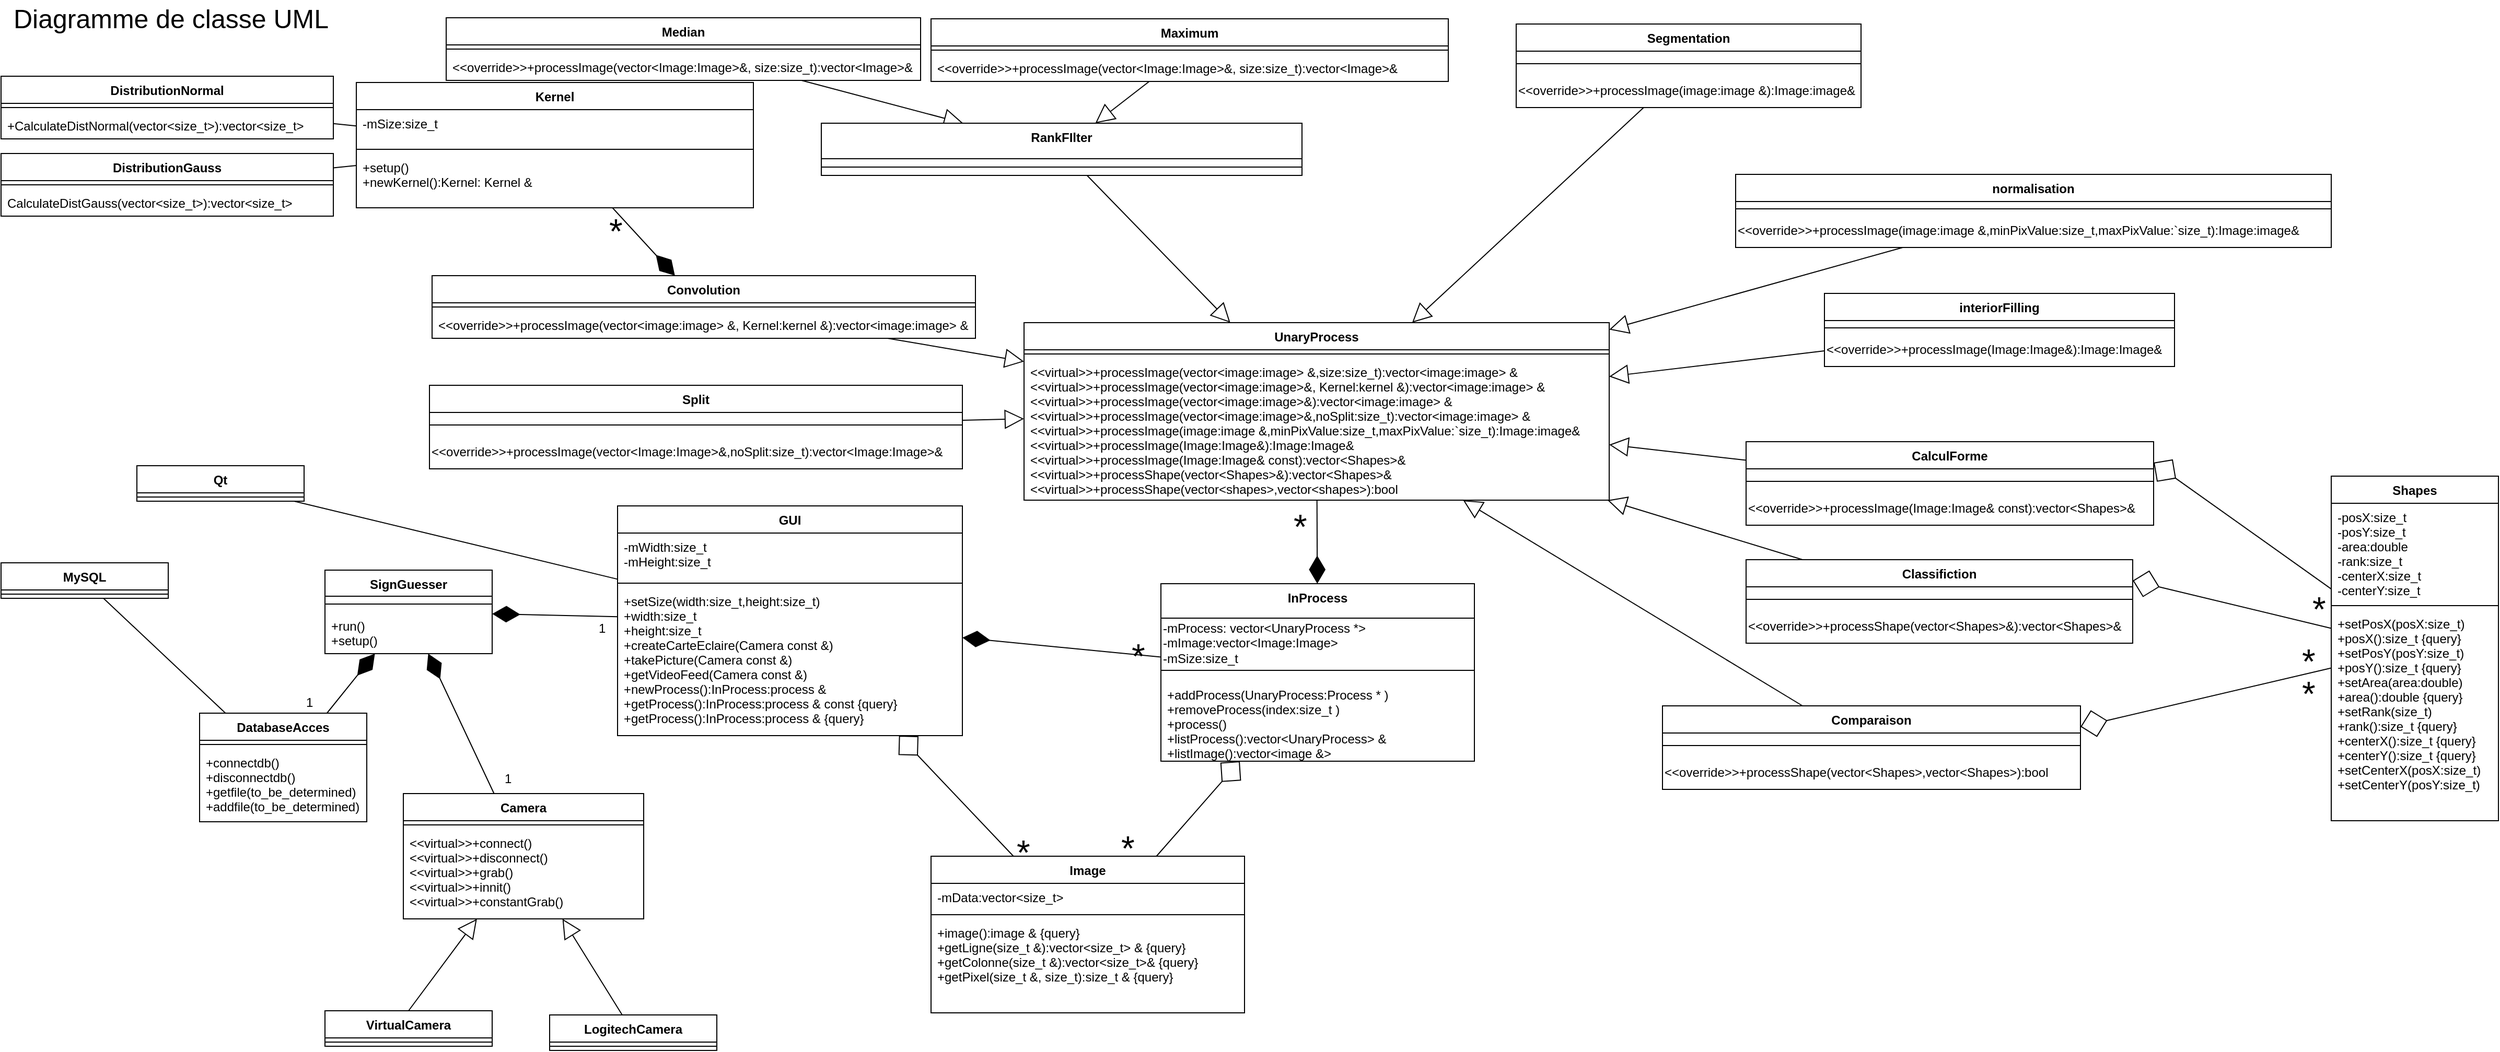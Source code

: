 <mxfile version="11.3.0" type="device" pages="1"><diagram id="PDiZhnMwtKH1z3-ArNgQ" name="Page-1"><mxGraphModel dx="1936" dy="1281" grid="1" gridSize="10" guides="1" tooltips="1" connect="1" arrows="1" fold="1" page="0" pageScale="1" pageWidth="850" pageHeight="1100" math="0" shadow="0"><root><mxCell id="0"/><mxCell id="1" parent="0"/><mxCell id="jT6UK49fK-MPnu4gzo5e-1" value="Camera" style="swimlane;fontStyle=1;align=center;verticalAlign=top;childLayout=stackLayout;horizontal=1;startSize=26;horizontalStack=0;resizeParent=1;resizeParentMax=0;resizeLast=0;collapsible=1;marginBottom=0;" parent="1" vertex="1"><mxGeometry x="285" y="493" width="230" height="120" as="geometry"/></mxCell><mxCell id="jT6UK49fK-MPnu4gzo5e-3" value="" style="line;strokeWidth=1;fillColor=none;align=left;verticalAlign=middle;spacingTop=-1;spacingLeft=3;spacingRight=3;rotatable=0;labelPosition=right;points=[];portConstraint=eastwest;" parent="jT6UK49fK-MPnu4gzo5e-1" vertex="1"><mxGeometry y="26" width="230" height="8" as="geometry"/></mxCell><mxCell id="jT6UK49fK-MPnu4gzo5e-4" value="&lt;&lt;virtual&gt;&gt;+connect()&#10;&lt;&lt;virtual&gt;&gt;+disconnect()&#10;&lt;&lt;virtual&gt;&gt;+grab()&#10;&lt;&lt;virtual&gt;&gt;+innit()&#10;&lt;&lt;virtual&gt;&gt;+constantGrab()" style="text;strokeColor=none;fillColor=none;align=left;verticalAlign=top;spacingLeft=4;spacingRight=4;overflow=hidden;rotatable=0;points=[[0,0.5],[1,0.5]];portConstraint=eastwest;" parent="jT6UK49fK-MPnu4gzo5e-1" vertex="1"><mxGeometry y="34" width="230" height="86" as="geometry"/></mxCell><mxCell id="jT6UK49fK-MPnu4gzo5e-17" value="LogitechCamera" style="swimlane;fontStyle=1;align=center;verticalAlign=top;childLayout=stackLayout;horizontal=1;startSize=26;horizontalStack=0;resizeParent=1;resizeParentMax=0;resizeLast=0;collapsible=1;marginBottom=0;" parent="1" vertex="1"><mxGeometry x="425" y="705" width="160" height="34" as="geometry"/></mxCell><mxCell id="jT6UK49fK-MPnu4gzo5e-19" value="" style="line;strokeWidth=1;fillColor=none;align=left;verticalAlign=middle;spacingTop=-1;spacingLeft=3;spacingRight=3;rotatable=0;labelPosition=right;points=[];portConstraint=eastwest;" parent="jT6UK49fK-MPnu4gzo5e-17" vertex="1"><mxGeometry y="26" width="160" height="8" as="geometry"/></mxCell><mxCell id="jT6UK49fK-MPnu4gzo5e-21" value="VirtualCamera" style="swimlane;fontStyle=1;align=center;verticalAlign=top;childLayout=stackLayout;horizontal=1;startSize=26;horizontalStack=0;resizeParent=1;resizeParentMax=0;resizeLast=0;collapsible=1;marginBottom=0;" parent="1" vertex="1"><mxGeometry x="210" y="701" width="160" height="34" as="geometry"/></mxCell><mxCell id="jT6UK49fK-MPnu4gzo5e-23" value="" style="line;strokeWidth=1;fillColor=none;align=left;verticalAlign=middle;spacingTop=-1;spacingLeft=3;spacingRight=3;rotatable=0;labelPosition=right;points=[];portConstraint=eastwest;" parent="jT6UK49fK-MPnu4gzo5e-21" vertex="1"><mxGeometry y="26" width="160" height="8" as="geometry"/></mxCell><mxCell id="jT6UK49fK-MPnu4gzo5e-25" value="" style="endArrow=block;endSize=16;endFill=0;html=1;exitX=0.5;exitY=0;exitDx=0;exitDy=0;" parent="1" source="jT6UK49fK-MPnu4gzo5e-21" target="jT6UK49fK-MPnu4gzo5e-1" edge="1"><mxGeometry x="-0.48" y="35" width="160" relative="1" as="geometry"><mxPoint x="430" y="836" as="sourcePoint"/><mxPoint x="590" y="836" as="targetPoint"/><mxPoint as="offset"/></mxGeometry></mxCell><mxCell id="jT6UK49fK-MPnu4gzo5e-26" value="" style="endArrow=block;endSize=16;endFill=0;html=1;" parent="1" source="jT6UK49fK-MPnu4gzo5e-17" target="jT6UK49fK-MPnu4gzo5e-1" edge="1"><mxGeometry x="-0.48" y="35" width="160" relative="1" as="geometry"><mxPoint x="730" y="700" as="sourcePoint"/><mxPoint x="788" y="636" as="targetPoint"/><mxPoint as="offset"/></mxGeometry></mxCell><mxCell id="jT6UK49fK-MPnu4gzo5e-27" value="UnaryProcess" style="swimlane;fontStyle=1;align=center;verticalAlign=top;childLayout=stackLayout;horizontal=1;startSize=26;horizontalStack=0;resizeParent=1;resizeParentMax=0;resizeLast=0;collapsible=1;marginBottom=0;" parent="1" vertex="1"><mxGeometry x="879" y="42" width="560" height="170" as="geometry"/></mxCell><mxCell id="jT6UK49fK-MPnu4gzo5e-29" value="" style="line;strokeWidth=1;fillColor=none;align=left;verticalAlign=middle;spacingTop=-1;spacingLeft=3;spacingRight=3;rotatable=0;labelPosition=right;points=[];portConstraint=eastwest;" parent="jT6UK49fK-MPnu4gzo5e-27" vertex="1"><mxGeometry y="26" width="560" height="8" as="geometry"/></mxCell><mxCell id="jT6UK49fK-MPnu4gzo5e-30" value="&lt;&lt;virtual&gt;&gt;+processImage(vector&lt;image:image&gt; &amp;,size:size_t):vector&lt;image:image&gt; &amp;&#10;&lt;&lt;virtual&gt;&gt;+processImage(vector&lt;image:image&gt;&amp;, Kernel:kernel &amp;):vector&lt;image:image&gt; &amp;&#10;&lt;&lt;virtual&gt;&gt;+processImage(vector&lt;image:image&gt;&amp;):vector&lt;image:image&gt; &amp;&#10;&lt;&lt;virtual&gt;&gt;+processImage(vector&lt;image:image&gt;&amp;,noSplit:size_t):vector&lt;image:image&gt; &amp;&#10;&lt;&lt;virtual&gt;&gt;+processImage(image:image &amp;,minPixValue:size_t,maxPixValue:`size_t):Image:image&amp;&#10;&lt;&lt;virtual&gt;&gt;+processImage(Image:Image&amp;):Image:Image&amp;&#10;&lt;&lt;virtual&gt;&gt;+processImage(Image:Image&amp; const):vector&lt;Shapes&gt;&amp;&#10;&lt;&lt;virtual&gt;&gt;+processShape(vector&lt;Shapes&gt;&amp;):vector&lt;Shapes&gt;&amp;&#10;&lt;&lt;virtual&gt;&gt;+processShape(vector&lt;shapes&gt;,vector&lt;shapes&gt;):bool" style="text;strokeColor=none;fillColor=none;align=left;verticalAlign=top;spacingLeft=4;spacingRight=4;overflow=hidden;rotatable=0;points=[[0,0.5],[1,0.5]];portConstraint=eastwest;" parent="jT6UK49fK-MPnu4gzo5e-27" vertex="1"><mxGeometry y="34" width="560" height="136" as="geometry"/></mxCell><mxCell id="jT6UK49fK-MPnu4gzo5e-39" value="Segmentation" style="swimlane;fontStyle=1;align=center;verticalAlign=top;childLayout=stackLayout;horizontal=1;startSize=26;horizontalStack=0;resizeParent=1;resizeParentMax=0;resizeLast=0;collapsible=1;marginBottom=0;" parent="1" vertex="1"><mxGeometry x="1350" y="-244" width="330" height="80" as="geometry"/></mxCell><mxCell id="jT6UK49fK-MPnu4gzo5e-41" value="" style="line;strokeWidth=1;fillColor=none;align=left;verticalAlign=middle;spacingTop=-1;spacingLeft=3;spacingRight=3;rotatable=0;labelPosition=right;points=[];portConstraint=eastwest;" parent="jT6UK49fK-MPnu4gzo5e-39" vertex="1"><mxGeometry y="26" width="330" height="24" as="geometry"/></mxCell><UserObject label="&amp;lt;&amp;lt;override&amp;gt;&amp;gt;+processImage(image:image &amp;amp;):Image:image&amp;amp;" link="&lt;&lt;virtual&gt;&gt;+processImage(image:image &amp;,minPixValue:size_t,maxPixValue:`size_t):Image:image" id="qao1wgiL-dKpj269tD8p-10"><mxCell style="text;html=1;" parent="jT6UK49fK-MPnu4gzo5e-39" vertex="1"><mxGeometry y="50" width="330" height="30" as="geometry"/></mxCell></UserObject><mxCell id="jT6UK49fK-MPnu4gzo5e-43" value="" style="endArrow=block;endSize=16;endFill=0;html=1;" parent="1" source="ra9tft4t25NeVBmugple-39" target="jT6UK49fK-MPnu4gzo5e-27" edge="1"><mxGeometry x="-0.48" y="35" width="160" relative="1" as="geometry"><mxPoint x="688.667" y="30.5" as="sourcePoint"/><mxPoint x="769.752" y="90" as="targetPoint"/><mxPoint as="offset"/></mxGeometry></mxCell><mxCell id="jT6UK49fK-MPnu4gzo5e-45" value="" style="endArrow=block;endSize=16;endFill=0;html=1;" parent="1" source="jT6UK49fK-MPnu4gzo5e-39" target="jT6UK49fK-MPnu4gzo5e-27" edge="1"><mxGeometry x="-0.48" y="35" width="160" relative="1" as="geometry"><mxPoint x="1031" y="140" as="sourcePoint"/><mxPoint x="1089.252" y="80" as="targetPoint"/><mxPoint as="offset"/></mxGeometry></mxCell><mxCell id="jT6UK49fK-MPnu4gzo5e-46" value="InProcess" style="swimlane;fontStyle=1;align=center;verticalAlign=top;childLayout=stackLayout;horizontal=1;startSize=33;horizontalStack=0;resizeParent=1;resizeParentMax=0;resizeLast=0;collapsible=1;marginBottom=0;" parent="1" vertex="1"><mxGeometry x="1010" y="292" width="300" height="170" as="geometry"/></mxCell><mxCell id="jT6UK49fK-MPnu4gzo5e-72" value="-mProcess: vector&amp;lt;UnaryProcess *&amp;gt;&lt;br&gt;-mImage:vector&amp;lt;Image:Image&amp;gt;&lt;br&gt;-mSize:size_t" style="text;html=1;resizable=0;points=[];autosize=1;align=left;verticalAlign=top;spacingTop=-4;fontSize=12;" parent="jT6UK49fK-MPnu4gzo5e-46" vertex="1"><mxGeometry y="33" width="300" height="40" as="geometry"/></mxCell><mxCell id="jT6UK49fK-MPnu4gzo5e-48" value="" style="line;strokeWidth=1;fillColor=none;align=left;verticalAlign=middle;spacingTop=-1;spacingLeft=3;spacingRight=3;rotatable=0;labelPosition=right;points=[];portConstraint=eastwest;" parent="jT6UK49fK-MPnu4gzo5e-46" vertex="1"><mxGeometry y="73" width="300" height="20" as="geometry"/></mxCell><mxCell id="jT6UK49fK-MPnu4gzo5e-49" value="+addProcess(UnaryProcess:Process * )&#10;+removeProcess(index:size_t )&#10;+process()&#10;+listProcess():vector&lt;UnaryProcess&gt; &amp;&#10;+listImage():vector&lt;image &amp;&gt;" style="text;strokeColor=none;fillColor=none;align=left;verticalAlign=top;spacingLeft=4;spacingRight=4;overflow=hidden;rotatable=0;points=[[0,0.5],[1,0.5]];portConstraint=eastwest;" parent="jT6UK49fK-MPnu4gzo5e-46" vertex="1"><mxGeometry y="93" width="300" height="77" as="geometry"/></mxCell><mxCell id="jT6UK49fK-MPnu4gzo5e-52" value="GUI" style="swimlane;fontStyle=1;align=center;verticalAlign=top;childLayout=stackLayout;horizontal=1;startSize=26;horizontalStack=0;resizeParent=1;resizeParentMax=0;resizeLast=0;collapsible=1;marginBottom=0;fontSize=12;" parent="1" vertex="1"><mxGeometry x="490" y="217.5" width="330" height="220" as="geometry"/></mxCell><mxCell id="jT6UK49fK-MPnu4gzo5e-53" value="-mWidth:size_t&#10;-mHeight:size_t&#10;" style="text;strokeColor=none;fillColor=none;align=left;verticalAlign=top;spacingLeft=4;spacingRight=4;overflow=hidden;rotatable=0;points=[[0,0.5],[1,0.5]];portConstraint=eastwest;" parent="jT6UK49fK-MPnu4gzo5e-52" vertex="1"><mxGeometry y="26" width="330" height="44" as="geometry"/></mxCell><mxCell id="jT6UK49fK-MPnu4gzo5e-54" value="" style="line;strokeWidth=1;fillColor=none;align=left;verticalAlign=middle;spacingTop=-1;spacingLeft=3;spacingRight=3;rotatable=0;labelPosition=right;points=[];portConstraint=eastwest;" parent="jT6UK49fK-MPnu4gzo5e-52" vertex="1"><mxGeometry y="70" width="330" height="8" as="geometry"/></mxCell><mxCell id="jT6UK49fK-MPnu4gzo5e-55" value="+setSize(width:size_t,height:size_t)&#10;+width:size_t&#10;+height:size_t&#10;+createCarteEclaire(Camera const &amp;)&#10;+takePicture(Camera const &amp;)&#10;+getVideoFeed(Camera const &amp;)&#10;+newProcess():InProcess:process &amp; &#10;+getProcess():InProcess:process &amp; const {query}&#10;+getProcess():InProcess:process &amp; {query}" style="text;strokeColor=none;fillColor=none;align=left;verticalAlign=top;spacingLeft=4;spacingRight=4;overflow=hidden;rotatable=0;points=[[0,0.5],[1,0.5]];portConstraint=eastwest;" parent="jT6UK49fK-MPnu4gzo5e-52" vertex="1"><mxGeometry y="78" width="330" height="142" as="geometry"/></mxCell><mxCell id="jT6UK49fK-MPnu4gzo5e-56" value="DatabaseAcces" style="swimlane;fontStyle=1;align=center;verticalAlign=top;childLayout=stackLayout;horizontal=1;startSize=26;horizontalStack=0;resizeParent=1;resizeParentMax=0;resizeLast=0;collapsible=1;marginBottom=0;fontSize=12;" parent="1" vertex="1"><mxGeometry x="90" y="416" width="160" height="104" as="geometry"/></mxCell><mxCell id="jT6UK49fK-MPnu4gzo5e-58" value="" style="line;strokeWidth=1;fillColor=none;align=left;verticalAlign=middle;spacingTop=-1;spacingLeft=3;spacingRight=3;rotatable=0;labelPosition=right;points=[];portConstraint=eastwest;" parent="jT6UK49fK-MPnu4gzo5e-56" vertex="1"><mxGeometry y="26" width="160" height="8" as="geometry"/></mxCell><mxCell id="jT6UK49fK-MPnu4gzo5e-59" value="+connectdb()&#10;+disconnectdb()&#10;+getfile(to_be_determined)&#10;+addfile(to_be_determined)" style="text;strokeColor=none;fillColor=none;align=left;verticalAlign=top;spacingLeft=4;spacingRight=4;overflow=hidden;rotatable=0;points=[[0,0.5],[1,0.5]];portConstraint=eastwest;" parent="jT6UK49fK-MPnu4gzo5e-56" vertex="1"><mxGeometry y="34" width="160" height="70" as="geometry"/></mxCell><mxCell id="jT6UK49fK-MPnu4gzo5e-60" value="SignGuesser" style="swimlane;fontStyle=1;align=center;verticalAlign=top;childLayout=stackLayout;horizontal=1;startSize=25;horizontalStack=0;resizeParent=1;resizeParentMax=0;resizeLast=0;collapsible=1;marginBottom=0;fontSize=12;" parent="1" vertex="1"><mxGeometry x="210" y="279" width="160" height="80" as="geometry"/></mxCell><mxCell id="jT6UK49fK-MPnu4gzo5e-62" value="" style="line;strokeWidth=1;fillColor=none;align=left;verticalAlign=middle;spacingTop=-1;spacingLeft=3;spacingRight=3;rotatable=0;labelPosition=right;points=[];portConstraint=eastwest;" parent="jT6UK49fK-MPnu4gzo5e-60" vertex="1"><mxGeometry y="25" width="160" height="15" as="geometry"/></mxCell><mxCell id="jT6UK49fK-MPnu4gzo5e-63" value="+run()&#10;+setup()" style="text;strokeColor=none;fillColor=none;align=left;verticalAlign=top;spacingLeft=4;spacingRight=4;overflow=hidden;rotatable=0;points=[[0,0.5],[1,0.5]];portConstraint=eastwest;" parent="jT6UK49fK-MPnu4gzo5e-60" vertex="1"><mxGeometry y="40" width="160" height="40" as="geometry"/></mxCell><mxCell id="jT6UK49fK-MPnu4gzo5e-89" value="1" style="text;html=1;resizable=0;points=[];autosize=1;align=left;verticalAlign=top;spacingTop=-4;fontSize=12;" parent="1" vertex="1"><mxGeometry x="470" y="325" width="20" height="20" as="geometry"/></mxCell><mxCell id="jT6UK49fK-MPnu4gzo5e-90" value="1" style="text;html=1;resizable=0;points=[];autosize=1;align=left;verticalAlign=top;spacingTop=-4;fontSize=12;" parent="1" vertex="1"><mxGeometry x="380" y="469" width="20" height="20" as="geometry"/></mxCell><mxCell id="dZitcG1kbYvTenkWODb6-11" value="*&lt;br style=&quot;font-size: 33px;&quot;&gt;" style="text;html=1;resizable=0;points=[];autosize=1;align=left;verticalAlign=top;spacingTop=-4;fontSize=33;" parent="1" vertex="1"><mxGeometry x="1135" y="215" width="20" height="20" as="geometry"/></mxCell><mxCell id="dZitcG1kbYvTenkWODb6-17" value="1" style="text;html=1;resizable=0;points=[];autosize=1;align=left;verticalAlign=top;spacingTop=-4;fontSize=12;" parent="1" vertex="1"><mxGeometry x="190" y="396" width="20" height="20" as="geometry"/></mxCell><mxCell id="dZitcG1kbYvTenkWODb6-31" value="*&lt;br style=&quot;font-size: 33px;&quot;&gt;" style="text;html=1;resizable=0;points=[];autosize=1;align=left;verticalAlign=top;spacingTop=-4;fontSize=33;" parent="1" vertex="1"><mxGeometry x="970" y="523" width="20" height="20" as="geometry"/></mxCell><mxCell id="dZitcG1kbYvTenkWODb6-36" value="Image" style="swimlane;fontStyle=1;align=center;verticalAlign=top;childLayout=stackLayout;horizontal=1;startSize=26;horizontalStack=0;resizeParent=1;resizeParentMax=0;resizeLast=0;collapsible=1;marginBottom=0;" parent="1" vertex="1"><mxGeometry x="790" y="553" width="300" height="150" as="geometry"/></mxCell><mxCell id="dZitcG1kbYvTenkWODb6-37" value="-mData:vector&lt;size_t&gt;" style="text;strokeColor=none;fillColor=none;align=left;verticalAlign=top;spacingLeft=4;spacingRight=4;overflow=hidden;rotatable=0;points=[[0,0.5],[1,0.5]];portConstraint=eastwest;" parent="dZitcG1kbYvTenkWODb6-36" vertex="1"><mxGeometry y="26" width="300" height="26" as="geometry"/></mxCell><mxCell id="dZitcG1kbYvTenkWODb6-38" value="" style="line;strokeWidth=1;fillColor=none;align=left;verticalAlign=middle;spacingTop=-1;spacingLeft=3;spacingRight=3;rotatable=0;labelPosition=right;points=[];portConstraint=eastwest;" parent="dZitcG1kbYvTenkWODb6-36" vertex="1"><mxGeometry y="52" width="300" height="8" as="geometry"/></mxCell><mxCell id="dZitcG1kbYvTenkWODb6-39" value="+image():image &amp; {query}&#10;+getLigne(size_t &amp;):vector&lt;size_t&gt; &amp; {query}&#10;+getColonne(size_t &amp;):vector&lt;size_t&gt;&amp; {query}&#10;+getPixel(size_t &amp;, size_t):size_t &amp; {query}&#10;" style="text;strokeColor=none;fillColor=none;align=left;verticalAlign=top;spacingLeft=4;spacingRight=4;overflow=hidden;rotatable=0;points=[[0,0.5],[1,0.5]];portConstraint=eastwest;" parent="dZitcG1kbYvTenkWODb6-36" vertex="1"><mxGeometry y="60" width="300" height="90" as="geometry"/></mxCell><mxCell id="ra9tft4t25NeVBmugple-1" value="normalisation" style="swimlane;fontStyle=1;align=center;verticalAlign=top;childLayout=stackLayout;horizontal=1;startSize=26;horizontalStack=0;resizeParent=1;resizeParentMax=0;resizeLast=0;collapsible=1;marginBottom=0;" parent="1" vertex="1"><mxGeometry x="1560" y="-100" width="570" height="70" as="geometry"/></mxCell><mxCell id="ra9tft4t25NeVBmugple-3" value="" style="line;strokeWidth=1;fillColor=none;align=left;verticalAlign=middle;spacingTop=-1;spacingLeft=3;spacingRight=3;rotatable=0;labelPosition=right;points=[];portConstraint=eastwest;" parent="ra9tft4t25NeVBmugple-1" vertex="1"><mxGeometry y="26" width="570" height="14" as="geometry"/></mxCell><UserObject label="&amp;lt;&amp;lt;override&amp;gt;&amp;gt;+processImage(image:image &amp;amp;,minPixValue:size_t,maxPixValue:`size_t):Image:image&amp;amp;" link="&lt;&lt;virtual&gt;&gt;+processImage(image:image &amp;,minPixValue:size_t,maxPixValue:`size_t):Image:image" id="qao1wgiL-dKpj269tD8p-6"><mxCell style="text;html=1;" parent="ra9tft4t25NeVBmugple-1" vertex="1"><mxGeometry y="40" width="570" height="30" as="geometry"/></mxCell></UserObject><mxCell id="ra9tft4t25NeVBmugple-5" value="" style="endArrow=block;endSize=16;endFill=0;html=1;" parent="1" source="ra9tft4t25NeVBmugple-1" target="jT6UK49fK-MPnu4gzo5e-27" edge="1"><mxGeometry x="-0.48" y="35" width="160" relative="1" as="geometry"><mxPoint x="1229.833" y="110" as="sourcePoint"/><mxPoint x="1111.206" y="165" as="targetPoint"/><mxPoint as="offset"/></mxGeometry></mxCell><mxCell id="ra9tft4t25NeVBmugple-9" value="" style="endArrow=diamondThin;endFill=1;endSize=24;html=1;" parent="1" source="jT6UK49fK-MPnu4gzo5e-52" target="jT6UK49fK-MPnu4gzo5e-60" edge="1"><mxGeometry width="160" relative="1" as="geometry"><mxPoint x="364.362" y="368" as="sourcePoint"/><mxPoint x="395.957" y="503" as="targetPoint"/></mxGeometry></mxCell><mxCell id="ra9tft4t25NeVBmugple-10" value="" style="endArrow=diamondThin;endFill=1;endSize=24;html=1;" parent="1" source="jT6UK49fK-MPnu4gzo5e-56" target="jT6UK49fK-MPnu4gzo5e-60" edge="1"><mxGeometry width="160" relative="1" as="geometry"><mxPoint x="340" y="400.794" as="sourcePoint"/><mxPoint x="285" y="391.304" as="targetPoint"/></mxGeometry></mxCell><mxCell id="ra9tft4t25NeVBmugple-11" value="" style="endArrow=diamondThin;endFill=1;endSize=24;html=1;" parent="1" source="jT6UK49fK-MPnu4gzo5e-1" target="jT6UK49fK-MPnu4gzo5e-60" edge="1"><mxGeometry width="160" relative="1" as="geometry"><mxPoint x="372.5" y="415.794" as="sourcePoint"/><mxPoint x="317.5" y="406.304" as="targetPoint"/></mxGeometry></mxCell><mxCell id="ra9tft4t25NeVBmugple-14" value="" style="endArrow=diamondThin;endFill=1;endSize=24;html=1;" parent="1" source="jT6UK49fK-MPnu4gzo5e-27" target="jT6UK49fK-MPnu4gzo5e-46" edge="1"><mxGeometry width="160" relative="1" as="geometry"><mxPoint x="1091.687" y="277" as="sourcePoint"/><mxPoint x="1028.225" y="200" as="targetPoint"/></mxGeometry></mxCell><mxCell id="ra9tft4t25NeVBmugple-18" value="" style="endArrow=block;endSize=16;endFill=0;html=1;" parent="1" source="ra9tft4t25NeVBmugple-58" target="ra9tft4t25NeVBmugple-53" edge="1"><mxGeometry x="-0.48" y="35" width="160" relative="1" as="geometry"><mxPoint x="902.653" y="-177" as="sourcePoint"/><mxPoint x="871.25" y="-50" as="targetPoint"/><mxPoint as="offset"/></mxGeometry></mxCell><mxCell id="ra9tft4t25NeVBmugple-19" value="" style="endArrow=block;endSize=16;endFill=0;html=1;" parent="1" source="ra9tft4t25NeVBmugple-53" target="jT6UK49fK-MPnu4gzo5e-27" edge="1"><mxGeometry x="-0.48" y="35" width="160" relative="1" as="geometry"><mxPoint x="855.152" y="-16" as="sourcePoint"/><mxPoint x="780.706" y="125" as="targetPoint"/><mxPoint as="offset"/></mxGeometry></mxCell><mxCell id="ra9tft4t25NeVBmugple-20" value="" style="endArrow=block;endSize=16;endFill=0;html=1;" parent="1" source="ra9tft4t25NeVBmugple-62" target="ra9tft4t25NeVBmugple-53" edge="1"><mxGeometry x="-0.48" y="35" width="160" relative="1" as="geometry"><mxPoint x="744.04" y="-181" as="sourcePoint"/><mxPoint x="828.75" y="-50" as="targetPoint"/><mxPoint as="offset"/></mxGeometry></mxCell><mxCell id="ra9tft4t25NeVBmugple-22" value="Kernel" style="swimlane;fontStyle=1;align=center;verticalAlign=top;childLayout=stackLayout;horizontal=1;startSize=26;horizontalStack=0;resizeParent=1;resizeParentMax=0;resizeLast=0;collapsible=1;marginBottom=0;" parent="1" vertex="1"><mxGeometry x="240" y="-188" width="380" height="120" as="geometry"/></mxCell><mxCell id="ra9tft4t25NeVBmugple-23" value="-mSize:size_t" style="text;strokeColor=none;fillColor=none;align=left;verticalAlign=top;spacingLeft=4;spacingRight=4;overflow=hidden;rotatable=0;points=[[0,0.5],[1,0.5]];portConstraint=eastwest;" parent="ra9tft4t25NeVBmugple-22" vertex="1"><mxGeometry y="26" width="380" height="34" as="geometry"/></mxCell><mxCell id="ra9tft4t25NeVBmugple-24" value="" style="line;strokeWidth=1;fillColor=none;align=left;verticalAlign=middle;spacingTop=-1;spacingLeft=3;spacingRight=3;rotatable=0;labelPosition=right;points=[];portConstraint=eastwest;" parent="ra9tft4t25NeVBmugple-22" vertex="1"><mxGeometry y="60" width="380" height="8" as="geometry"/></mxCell><mxCell id="ra9tft4t25NeVBmugple-25" value="+setup()&#10;+newKernel():Kernel: Kernel &amp;" style="text;strokeColor=none;fillColor=none;align=left;verticalAlign=top;spacingLeft=4;spacingRight=4;overflow=hidden;rotatable=0;points=[[0,0.5],[1,0.5]];portConstraint=eastwest;" parent="ra9tft4t25NeVBmugple-22" vertex="1"><mxGeometry y="68" width="380" height="52" as="geometry"/></mxCell><mxCell id="ra9tft4t25NeVBmugple-26" value="" style="endArrow=diamondThin;endFill=1;endSize=24;html=1;" parent="1" source="jT6UK49fK-MPnu4gzo5e-46" target="jT6UK49fK-MPnu4gzo5e-52" edge="1"><mxGeometry width="160" relative="1" as="geometry"><mxPoint x="811.725" y="278" as="sourcePoint"/><mxPoint x="875.187" y="355" as="targetPoint"/></mxGeometry></mxCell><mxCell id="ra9tft4t25NeVBmugple-27" value="*&lt;br style=&quot;font-size: 33px;&quot;&gt;" style="text;html=1;resizable=0;points=[];autosize=1;align=left;verticalAlign=top;spacingTop=-4;fontSize=33;" parent="1" vertex="1"><mxGeometry x="980" y="339" width="20" height="20" as="geometry"/></mxCell><mxCell id="ra9tft4t25NeVBmugple-29" value="interiorFilling" style="swimlane;fontStyle=1;align=center;verticalAlign=top;childLayout=stackLayout;horizontal=1;startSize=26;horizontalStack=0;resizeParent=1;resizeParentMax=0;resizeLast=0;collapsible=1;marginBottom=0;" parent="1" vertex="1"><mxGeometry x="1645" y="14" width="335" height="70" as="geometry"/></mxCell><mxCell id="ra9tft4t25NeVBmugple-30" value="" style="line;strokeWidth=1;fillColor=none;align=left;verticalAlign=middle;spacingTop=-1;spacingLeft=3;spacingRight=3;rotatable=0;labelPosition=right;points=[];portConstraint=eastwest;" parent="ra9tft4t25NeVBmugple-29" vertex="1"><mxGeometry y="26" width="335" height="14" as="geometry"/></mxCell><UserObject label="&amp;lt;&amp;lt;override&amp;gt;&amp;gt;+processImage(Image:Image&amp;amp;):Image:Image&amp;amp;" link="virtual&gt;&gt;+processImage(Image:Image&amp;):Image:Image&amp;" id="qao1wgiL-dKpj269tD8p-5"><mxCell style="text;html=1;" parent="ra9tft4t25NeVBmugple-29" vertex="1"><mxGeometry y="40" width="335" height="30" as="geometry"/></mxCell></UserObject><mxCell id="ra9tft4t25NeVBmugple-31" value="" style="endArrow=block;endSize=16;endFill=0;html=1;" parent="1" source="ra9tft4t25NeVBmugple-29" target="jT6UK49fK-MPnu4gzo5e-27" edge="1"><mxGeometry x="-0.48" y="35" width="160" relative="1" as="geometry"><mxPoint x="1211.833" y="62" as="sourcePoint"/><mxPoint x="1005" y="135" as="targetPoint"/><mxPoint as="offset"/></mxGeometry></mxCell><mxCell id="ra9tft4t25NeVBmugple-32" value="CalculForme" style="swimlane;fontStyle=1;align=center;verticalAlign=top;childLayout=stackLayout;horizontal=1;startSize=26;horizontalStack=0;resizeParent=1;resizeParentMax=0;resizeLast=0;collapsible=1;marginBottom=0;" parent="1" vertex="1"><mxGeometry x="1570" y="156" width="390" height="80" as="geometry"/></mxCell><mxCell id="ra9tft4t25NeVBmugple-33" value="" style="line;strokeWidth=1;fillColor=none;align=left;verticalAlign=middle;spacingTop=-1;spacingLeft=3;spacingRight=3;rotatable=0;labelPosition=right;points=[];portConstraint=eastwest;" parent="ra9tft4t25NeVBmugple-32" vertex="1"><mxGeometry y="26" width="390" height="24" as="geometry"/></mxCell><UserObject label="&amp;lt;&amp;lt;override&amp;gt;&amp;gt;+processImage(Image:Image&amp;amp; const):vector&amp;lt;Shapes&amp;gt;&amp;amp;" link="&lt;&lt;virtual&gt;&gt;+processImage(Image:Image&amp; const):vector&lt;Shapes&gt;&amp;&lt;&lt;virtual" id="qao1wgiL-dKpj269tD8p-4"><mxCell style="text;html=1;" parent="ra9tft4t25NeVBmugple-32" vertex="1"><mxGeometry y="50" width="390" height="30" as="geometry"/></mxCell></UserObject><mxCell id="ra9tft4t25NeVBmugple-34" value="Classifiction" style="swimlane;fontStyle=1;align=center;verticalAlign=top;childLayout=stackLayout;horizontal=1;startSize=26;horizontalStack=0;resizeParent=1;resizeParentMax=0;resizeLast=0;collapsible=1;marginBottom=0;" parent="1" vertex="1"><mxGeometry x="1570" y="269" width="370" height="80" as="geometry"/></mxCell><mxCell id="ra9tft4t25NeVBmugple-35" value="" style="line;strokeWidth=1;fillColor=none;align=left;verticalAlign=middle;spacingTop=-1;spacingLeft=3;spacingRight=3;rotatable=0;labelPosition=right;points=[];portConstraint=eastwest;" parent="ra9tft4t25NeVBmugple-34" vertex="1"><mxGeometry y="26" width="370" height="24" as="geometry"/></mxCell><mxCell id="qao1wgiL-dKpj269tD8p-3" value="&amp;lt;&amp;lt;override&amp;gt;&amp;gt;+processShape(vector&amp;lt;Shapes&amp;gt;&amp;amp;):vector&amp;lt;Shapes&amp;gt;&amp;amp;" style="text;html=1;" parent="ra9tft4t25NeVBmugple-34" vertex="1"><mxGeometry y="50" width="370" height="30" as="geometry"/></mxCell><mxCell id="ra9tft4t25NeVBmugple-37" value="" style="endArrow=block;endSize=16;endFill=0;html=1;" parent="1" source="ra9tft4t25NeVBmugple-32" target="jT6UK49fK-MPnu4gzo5e-27" edge="1"><mxGeometry x="-0.48" y="35" width="160" relative="1" as="geometry"><mxPoint x="1260" y="129.381" as="sourcePoint"/><mxPoint x="1110" y="145.095" as="targetPoint"/><mxPoint as="offset"/></mxGeometry></mxCell><mxCell id="ra9tft4t25NeVBmugple-38" value="" style="endArrow=block;endSize=16;endFill=0;html=1;" parent="1" source="ra9tft4t25NeVBmugple-34" target="jT6UK49fK-MPnu4gzo5e-27" edge="1"><mxGeometry x="-0.48" y="35" width="160" relative="1" as="geometry"><mxPoint x="1230" y="189.881" as="sourcePoint"/><mxPoint x="1080" y="205.595" as="targetPoint"/><mxPoint as="offset"/></mxGeometry></mxCell><mxCell id="ra9tft4t25NeVBmugple-39" value="Convolution" style="swimlane;fontStyle=1;align=center;verticalAlign=top;childLayout=stackLayout;horizontal=1;startSize=26;horizontalStack=0;resizeParent=1;resizeParentMax=0;resizeLast=0;collapsible=1;marginBottom=0;" parent="1" vertex="1"><mxGeometry x="312.5" y="-3" width="520" height="60" as="geometry"/></mxCell><mxCell id="ra9tft4t25NeVBmugple-41" value="" style="line;strokeWidth=1;fillColor=none;align=left;verticalAlign=middle;spacingTop=-1;spacingLeft=3;spacingRight=3;rotatable=0;labelPosition=right;points=[];portConstraint=eastwest;" parent="ra9tft4t25NeVBmugple-39" vertex="1"><mxGeometry y="26" width="520" height="8" as="geometry"/></mxCell><mxCell id="ra9tft4t25NeVBmugple-42" value="&lt;&lt;override&gt;&gt;+processImage(vector&lt;image:image&gt; &amp;, Kernel:kernel &amp;):vector&lt;image:image&gt; &amp;" style="text;strokeColor=none;fillColor=none;align=left;verticalAlign=top;spacingLeft=4;spacingRight=4;overflow=hidden;rotatable=0;points=[[0,0.5],[1,0.5]];portConstraint=eastwest;" parent="ra9tft4t25NeVBmugple-39" vertex="1"><mxGeometry y="34" width="520" height="26" as="geometry"/></mxCell><mxCell id="ra9tft4t25NeVBmugple-51" value="*&lt;br style=&quot;font-size: 33px;&quot;&gt;" style="text;html=1;resizable=0;points=[];autosize=1;align=left;verticalAlign=top;spacingTop=-4;fontSize=33;direction=south;" parent="1" vertex="1"><mxGeometry x="480" y="-68" width="20" height="20" as="geometry"/></mxCell><mxCell id="ra9tft4t25NeVBmugple-52" value="" style="endArrow=diamondThin;endFill=1;endSize=24;html=1;" parent="1" source="ra9tft4t25NeVBmugple-22" target="ra9tft4t25NeVBmugple-39" edge="1"><mxGeometry width="160" relative="1" as="geometry"><mxPoint x="570.225" y="-101" as="sourcePoint"/><mxPoint x="633.687" y="-24" as="targetPoint"/></mxGeometry></mxCell><mxCell id="ra9tft4t25NeVBmugple-53" value="RankFIlter" style="swimlane;fontStyle=1;align=center;verticalAlign=top;childLayout=stackLayout;horizontal=1;startSize=34;horizontalStack=0;resizeParent=1;resizeParentMax=0;resizeLast=0;collapsible=1;marginBottom=0;" parent="1" vertex="1"><mxGeometry x="685" y="-149" width="460" height="50" as="geometry"/></mxCell><mxCell id="ra9tft4t25NeVBmugple-55" value="" style="line;strokeWidth=1;fillColor=none;align=left;verticalAlign=middle;spacingTop=-1;spacingLeft=3;spacingRight=3;rotatable=0;labelPosition=right;points=[];portConstraint=eastwest;" parent="ra9tft4t25NeVBmugple-53" vertex="1"><mxGeometry y="34" width="460" height="16" as="geometry"/></mxCell><mxCell id="ra9tft4t25NeVBmugple-58" value="Maximum" style="swimlane;fontStyle=1;align=center;verticalAlign=top;childLayout=stackLayout;horizontal=1;startSize=26;horizontalStack=0;resizeParent=1;resizeParentMax=0;resizeLast=0;collapsible=1;marginBottom=0;" parent="1" vertex="1"><mxGeometry x="790" y="-249" width="495" height="60" as="geometry"/></mxCell><mxCell id="ra9tft4t25NeVBmugple-60" value="" style="line;strokeWidth=1;fillColor=none;align=left;verticalAlign=middle;spacingTop=-1;spacingLeft=3;spacingRight=3;rotatable=0;labelPosition=right;points=[];portConstraint=eastwest;" parent="ra9tft4t25NeVBmugple-58" vertex="1"><mxGeometry y="26" width="495" height="8" as="geometry"/></mxCell><mxCell id="ra9tft4t25NeVBmugple-65" value="&lt;&lt;override&gt;&gt;+processImage(vector&lt;Image:Image&gt;&amp;, size:size_t):vector&lt;Image&gt;&amp;" style="text;strokeColor=none;fillColor=none;align=left;verticalAlign=top;spacingLeft=4;spacingRight=4;overflow=hidden;rotatable=0;points=[[0,0.5],[1,0.5]];portConstraint=eastwest;" parent="ra9tft4t25NeVBmugple-58" vertex="1"><mxGeometry y="34" width="495" height="26" as="geometry"/></mxCell><mxCell id="ra9tft4t25NeVBmugple-62" value="Median" style="swimlane;fontStyle=1;align=center;verticalAlign=top;childLayout=stackLayout;horizontal=1;startSize=26;horizontalStack=0;resizeParent=1;resizeParentMax=0;resizeLast=0;collapsible=1;marginBottom=0;" parent="1" vertex="1"><mxGeometry x="326" y="-250" width="454" height="60" as="geometry"/></mxCell><mxCell id="ra9tft4t25NeVBmugple-64" value="" style="line;strokeWidth=1;fillColor=none;align=left;verticalAlign=middle;spacingTop=-1;spacingLeft=3;spacingRight=3;rotatable=0;labelPosition=right;points=[];portConstraint=eastwest;" parent="ra9tft4t25NeVBmugple-62" vertex="1"><mxGeometry y="26" width="454" height="8" as="geometry"/></mxCell><mxCell id="TRg2iVpOUqiseky8Laox-1" value="&lt;&lt;override&gt;&gt;+processImage(vector&lt;Image:Image&gt;&amp;, size:size_t):vector&lt;Image&gt;&amp;" style="text;strokeColor=none;fillColor=none;align=left;verticalAlign=top;spacingLeft=4;spacingRight=4;overflow=hidden;rotatable=0;points=[[0,0.5],[1,0.5]];portConstraint=eastwest;" parent="ra9tft4t25NeVBmugple-62" vertex="1"><mxGeometry y="34" width="454" height="26" as="geometry"/></mxCell><mxCell id="ra9tft4t25NeVBmugple-67" value="DistributionGauss" style="swimlane;fontStyle=1;align=center;verticalAlign=top;childLayout=stackLayout;horizontal=1;startSize=26;horizontalStack=0;resizeParent=1;resizeParentMax=0;resizeLast=0;collapsible=1;marginBottom=0;" parent="1" vertex="1"><mxGeometry x="-100" y="-120" width="318" height="60" as="geometry"/></mxCell><mxCell id="ra9tft4t25NeVBmugple-69" value="" style="line;strokeWidth=1;fillColor=none;align=left;verticalAlign=middle;spacingTop=-1;spacingLeft=3;spacingRight=3;rotatable=0;labelPosition=right;points=[];portConstraint=eastwest;" parent="ra9tft4t25NeVBmugple-67" vertex="1"><mxGeometry y="26" width="318" height="8" as="geometry"/></mxCell><mxCell id="ra9tft4t25NeVBmugple-70" value="CalculateDistGauss(vector&lt;size_t&gt;):vector&lt;size_t&gt;" style="text;strokeColor=none;fillColor=none;align=left;verticalAlign=top;spacingLeft=4;spacingRight=4;overflow=hidden;rotatable=0;points=[[0,0.5],[1,0.5]];portConstraint=eastwest;" parent="ra9tft4t25NeVBmugple-67" vertex="1"><mxGeometry y="34" width="318" height="26" as="geometry"/></mxCell><mxCell id="ra9tft4t25NeVBmugple-71" value="DistributionNormal" style="swimlane;fontStyle=1;align=center;verticalAlign=top;childLayout=stackLayout;horizontal=1;startSize=26;horizontalStack=0;resizeParent=1;resizeParentMax=0;resizeLast=0;collapsible=1;marginBottom=0;" parent="1" vertex="1"><mxGeometry x="-100" y="-194" width="318" height="60" as="geometry"/></mxCell><mxCell id="ra9tft4t25NeVBmugple-73" value="" style="line;strokeWidth=1;fillColor=none;align=left;verticalAlign=middle;spacingTop=-1;spacingLeft=3;spacingRight=3;rotatable=0;labelPosition=right;points=[];portConstraint=eastwest;" parent="ra9tft4t25NeVBmugple-71" vertex="1"><mxGeometry y="26" width="318" height="8" as="geometry"/></mxCell><mxCell id="ra9tft4t25NeVBmugple-74" value="+CalculateDistNormal(vector&lt;size_t&gt;):vector&lt;size_t&gt;" style="text;strokeColor=none;fillColor=none;align=left;verticalAlign=top;spacingLeft=4;spacingRight=4;overflow=hidden;rotatable=0;points=[[0,0.5],[1,0.5]];portConstraint=eastwest;" parent="ra9tft4t25NeVBmugple-71" vertex="1"><mxGeometry y="34" width="318" height="26" as="geometry"/></mxCell><mxCell id="KAaUi7GHJMQ65Sntel4m-3" value="" style="endArrow=none;html=1;" parent="1" source="ra9tft4t25NeVBmugple-22" target="ra9tft4t25NeVBmugple-67" edge="1"><mxGeometry width="50" height="50" relative="1" as="geometry"><mxPoint x="145" y="-111" as="sourcePoint"/><mxPoint x="195" y="-161" as="targetPoint"/></mxGeometry></mxCell><mxCell id="KAaUi7GHJMQ65Sntel4m-4" value="" style="endArrow=none;html=1;" parent="1" source="ra9tft4t25NeVBmugple-22" target="ra9tft4t25NeVBmugple-71" edge="1"><mxGeometry width="50" height="50" relative="1" as="geometry"><mxPoint x="480" y="-227.724" as="sourcePoint"/><mxPoint x="408.761" y="-254.5" as="targetPoint"/></mxGeometry></mxCell><mxCell id="KAaUi7GHJMQ65Sntel4m-6" value="Split" style="swimlane;fontStyle=1;align=center;verticalAlign=top;childLayout=stackLayout;horizontal=1;startSize=26;horizontalStack=0;resizeParent=1;resizeParentMax=0;resizeLast=0;collapsible=1;marginBottom=0;" parent="1" vertex="1"><mxGeometry x="310" y="102" width="510" height="80" as="geometry"/></mxCell><mxCell id="KAaUi7GHJMQ65Sntel4m-8" value="" style="line;strokeWidth=1;fillColor=none;align=left;verticalAlign=middle;spacingTop=-1;spacingLeft=3;spacingRight=3;rotatable=0;labelPosition=right;points=[];portConstraint=eastwest;" parent="KAaUi7GHJMQ65Sntel4m-6" vertex="1"><mxGeometry y="26" width="510" height="24" as="geometry"/></mxCell><UserObject label="&amp;lt;&amp;lt;override&amp;gt;&amp;gt;+processImage(vector&amp;lt;Image:Image&amp;gt;&amp;amp;,noSplit:size_t):vector&amp;lt;Image:Image&amp;gt;&amp;amp;" link="&lt;&lt;virtual&gt;&gt;+processImage(vector&lt;image:image&gt;&amp;,noSplit:size_t):vector&lt;image:image" id="qao1wgiL-dKpj269tD8p-9"><mxCell style="text;html=1;" parent="KAaUi7GHJMQ65Sntel4m-6" vertex="1"><mxGeometry y="50" width="510" height="30" as="geometry"/></mxCell></UserObject><mxCell id="KAaUi7GHJMQ65Sntel4m-10" value="" style="endArrow=block;endSize=16;endFill=0;html=1;" parent="1" source="KAaUi7GHJMQ65Sntel4m-6" target="jT6UK49fK-MPnu4gzo5e-27" edge="1"><mxGeometry x="-0.48" y="35" width="160" relative="1" as="geometry"><mxPoint x="710" y="105.713" as="sourcePoint"/><mxPoint x="930" y="135.648" as="targetPoint"/><mxPoint as="offset"/></mxGeometry></mxCell><mxCell id="TRg2iVpOUqiseky8Laox-4" value="*&lt;br style=&quot;font-size: 33px;&quot;&gt;" style="text;html=1;resizable=0;points=[];autosize=1;align=left;verticalAlign=top;spacingTop=-4;fontSize=33;" parent="1" vertex="1"><mxGeometry x="870" y="527" width="20" height="20" as="geometry"/></mxCell><mxCell id="TRg2iVpOUqiseky8Laox-16" value="*&lt;br style=&quot;font-size: 33px;&quot;&gt;" style="text;html=1;resizable=0;points=[];autosize=1;align=left;verticalAlign=top;spacingTop=-4;fontSize=33;" parent="1" vertex="1"><mxGeometry x="2100" y="344" width="20" height="20" as="geometry"/></mxCell><mxCell id="TRg2iVpOUqiseky8Laox-18" value="" style="endArrow=diamond;endFill=0;endSize=24;html=1;fontStyle=1;entryX=1;entryY=0.25;entryDx=0;entryDy=0;" parent="1" source="TRg2iVpOUqiseky8Laox-21" target="ra9tft4t25NeVBmugple-32" edge="1"><mxGeometry width="160" relative="1" as="geometry"><mxPoint x="1990" y="302.172" as="sourcePoint"/><mxPoint x="1730" y="542" as="targetPoint"/></mxGeometry></mxCell><mxCell id="TRg2iVpOUqiseky8Laox-19" value="" style="endArrow=diamond;endFill=0;endSize=24;html=1;fontStyle=1;" parent="1" source="dZitcG1kbYvTenkWODb6-36" target="jT6UK49fK-MPnu4gzo5e-46" edge="1"><mxGeometry width="160" relative="1" as="geometry"><mxPoint x="990" y="550" as="sourcePoint"/><mxPoint x="1121.25" y="493.0" as="targetPoint"/></mxGeometry></mxCell><mxCell id="TRg2iVpOUqiseky8Laox-20" value="" style="endArrow=diamond;endFill=0;endSize=24;html=1;fontStyle=1;" parent="1" source="dZitcG1kbYvTenkWODb6-36" target="jT6UK49fK-MPnu4gzo5e-52" edge="1"><mxGeometry width="160" relative="1" as="geometry"><mxPoint x="631.5" y="593" as="sourcePoint"/><mxPoint x="738.167" y="465" as="targetPoint"/></mxGeometry></mxCell><mxCell id="TRg2iVpOUqiseky8Laox-21" value="Shapes" style="swimlane;fontStyle=1;align=center;verticalAlign=top;childLayout=stackLayout;horizontal=1;startSize=26;horizontalStack=0;resizeParent=1;resizeParentMax=0;resizeLast=0;collapsible=1;marginBottom=0;" parent="1" vertex="1"><mxGeometry x="2130" y="189" width="160" height="330" as="geometry"/></mxCell><mxCell id="TRg2iVpOUqiseky8Laox-22" value="-posX:size_t&#10;-posY:size_t&#10;-area:double&#10;-rank:size_t&#10;-centerX:size_t&#10;-centerY:size_t" style="text;strokeColor=none;fillColor=none;align=left;verticalAlign=top;spacingLeft=4;spacingRight=4;overflow=hidden;rotatable=0;points=[[0,0.5],[1,0.5]];portConstraint=eastwest;" parent="TRg2iVpOUqiseky8Laox-21" vertex="1"><mxGeometry y="26" width="160" height="94" as="geometry"/></mxCell><mxCell id="TRg2iVpOUqiseky8Laox-23" value="" style="line;strokeWidth=1;fillColor=none;align=left;verticalAlign=middle;spacingTop=-1;spacingLeft=3;spacingRight=3;rotatable=0;labelPosition=right;points=[];portConstraint=eastwest;" parent="TRg2iVpOUqiseky8Laox-21" vertex="1"><mxGeometry y="120" width="160" height="8" as="geometry"/></mxCell><mxCell id="TRg2iVpOUqiseky8Laox-24" value="+setPosX(posX:size_t)&#10;+posX():size_t {query}&#10;+setPosY(posY:size_t)&#10;+posY():size_t {query}&#10;+setArea(area:double)&#10;+area():double {query}&#10;+setRank(size_t)&#10;+rank():size_t {query}&#10;+centerX():size_t {query}&#10;+centerY():size_t {query}&#10;+setCenterX(posX:size_t)&#10;+setCenterY(posY:size_t)&#10;" style="text;strokeColor=none;fillColor=none;align=left;verticalAlign=top;spacingLeft=4;spacingRight=4;overflow=hidden;rotatable=0;points=[[0,0.5],[1,0.5]];portConstraint=eastwest;" parent="TRg2iVpOUqiseky8Laox-21" vertex="1"><mxGeometry y="128" width="160" height="202" as="geometry"/></mxCell><mxCell id="TRg2iVpOUqiseky8Laox-29" value="Comparaison" style="swimlane;fontStyle=1;align=center;verticalAlign=top;childLayout=stackLayout;horizontal=1;startSize=26;horizontalStack=0;resizeParent=1;resizeParentMax=0;resizeLast=0;collapsible=1;marginBottom=0;" parent="1" vertex="1"><mxGeometry x="1490" y="409" width="400" height="80" as="geometry"/></mxCell><mxCell id="TRg2iVpOUqiseky8Laox-31" value="" style="line;strokeWidth=1;fillColor=none;align=left;verticalAlign=middle;spacingTop=-1;spacingLeft=3;spacingRight=3;rotatable=0;labelPosition=right;points=[];portConstraint=eastwest;" parent="TRg2iVpOUqiseky8Laox-29" vertex="1"><mxGeometry y="26" width="400" height="24" as="geometry"/></mxCell><mxCell id="qao1wgiL-dKpj269tD8p-1" value="&amp;lt;&amp;lt;override&amp;gt;&amp;gt;+processShape(vector&amp;lt;Shapes&amp;gt;,vector&amp;lt;Shapes&amp;gt;):bool" style="text;html=1;" parent="TRg2iVpOUqiseky8Laox-29" vertex="1"><mxGeometry y="50" width="400" height="30" as="geometry"/></mxCell><mxCell id="TRg2iVpOUqiseky8Laox-33" value="" style="endArrow=block;endSize=16;endFill=0;html=1;" parent="1" source="TRg2iVpOUqiseky8Laox-29" target="jT6UK49fK-MPnu4gzo5e-27" edge="1"><mxGeometry x="-0.48" y="35" width="160" relative="1" as="geometry"><mxPoint x="1551.931" y="345" as="sourcePoint"/><mxPoint x="1370.121" y="288.0" as="targetPoint"/><mxPoint as="offset"/></mxGeometry></mxCell><mxCell id="TRg2iVpOUqiseky8Laox-34" value="" style="endArrow=diamond;endFill=0;endSize=24;html=1;fontStyle=1;entryX=1;entryY=0.25;entryDx=0;entryDy=0;" parent="1" source="TRg2iVpOUqiseky8Laox-21" target="ra9tft4t25NeVBmugple-34" edge="1"><mxGeometry width="160" relative="1" as="geometry"><mxPoint x="2000" y="428.075" as="sourcePoint"/><mxPoint x="1795.978" y="288.0" as="targetPoint"/></mxGeometry></mxCell><mxCell id="TRg2iVpOUqiseky8Laox-35" value="" style="endArrow=diamond;endFill=0;endSize=24;html=1;fontStyle=1;entryX=1;entryY=0.25;entryDx=0;entryDy=0;" parent="1" source="TRg2iVpOUqiseky8Laox-21" target="TRg2iVpOUqiseky8Laox-29" edge="1"><mxGeometry width="160" relative="1" as="geometry"><mxPoint x="2062" y="633.075" as="sourcePoint"/><mxPoint x="1857.978" y="493.0" as="targetPoint"/></mxGeometry></mxCell><mxCell id="TRg2iVpOUqiseky8Laox-36" value="*&lt;br style=&quot;font-size: 33px;&quot;&gt;" style="text;html=1;resizable=0;points=[];autosize=1;align=left;verticalAlign=top;spacingTop=-4;fontSize=33;" parent="1" vertex="1"><mxGeometry x="2100" y="375" width="20" height="20" as="geometry"/></mxCell><mxCell id="TRg2iVpOUqiseky8Laox-39" value="*&lt;br style=&quot;font-size: 33px;&quot;&gt;" style="text;html=1;resizable=0;points=[];autosize=1;align=left;verticalAlign=top;spacingTop=-4;fontSize=33;" parent="1" vertex="1"><mxGeometry x="2110" y="294" width="20" height="20" as="geometry"/></mxCell><mxCell id="UxI_fOLddcvNZELYzL2o-2" value="MySQL" style="swimlane;fontStyle=1;align=center;verticalAlign=top;childLayout=stackLayout;horizontal=1;startSize=26;horizontalStack=0;resizeParent=1;resizeParentMax=0;resizeLast=0;collapsible=1;marginBottom=0;" parent="1" vertex="1"><mxGeometry x="-100" y="272" width="160" height="34" as="geometry"/></mxCell><mxCell id="UxI_fOLddcvNZELYzL2o-4" value="" style="line;strokeWidth=1;fillColor=none;align=left;verticalAlign=middle;spacingTop=-1;spacingLeft=3;spacingRight=3;rotatable=0;labelPosition=right;points=[];portConstraint=eastwest;" parent="UxI_fOLddcvNZELYzL2o-2" vertex="1"><mxGeometry y="26" width="160" height="8" as="geometry"/></mxCell><mxCell id="UxI_fOLddcvNZELYzL2o-6" value="" style="endArrow=none;html=1;" parent="1" source="jT6UK49fK-MPnu4gzo5e-56" target="UxI_fOLddcvNZELYzL2o-2" edge="1"><mxGeometry width="50" height="50" relative="1" as="geometry"><mxPoint x="-100" y="810" as="sourcePoint"/><mxPoint x="-50" y="760" as="targetPoint"/></mxGeometry></mxCell><mxCell id="UxI_fOLddcvNZELYzL2o-7" value="Qt" style="swimlane;fontStyle=1;align=center;verticalAlign=top;childLayout=stackLayout;horizontal=1;startSize=26;horizontalStack=0;resizeParent=1;resizeParentMax=0;resizeLast=0;collapsible=1;marginBottom=0;" parent="1" vertex="1"><mxGeometry x="30" y="179" width="160" height="34" as="geometry"/></mxCell><mxCell id="UxI_fOLddcvNZELYzL2o-9" value="" style="line;strokeWidth=1;fillColor=none;align=left;verticalAlign=middle;spacingTop=-1;spacingLeft=3;spacingRight=3;rotatable=0;labelPosition=right;points=[];portConstraint=eastwest;" parent="UxI_fOLddcvNZELYzL2o-7" vertex="1"><mxGeometry y="26" width="160" height="8" as="geometry"/></mxCell><mxCell id="UxI_fOLddcvNZELYzL2o-12" value="" style="endArrow=none;html=1;" parent="1" source="jT6UK49fK-MPnu4gzo5e-52" target="UxI_fOLddcvNZELYzL2o-7" edge="1"><mxGeometry width="50" height="50" relative="1" as="geometry"><mxPoint x="220.804" y="380" as="sourcePoint"/><mxPoint x="104.045" y="270.0" as="targetPoint"/></mxGeometry></mxCell><mxCell id="A4vkFiFgTWtlRG0qofUf-1" value="&lt;font style=&quot;font-size: 25px&quot;&gt;Diagramme de classe UML&lt;/font&gt;" style="text;html=1;resizable=0;points=[];autosize=1;align=left;verticalAlign=top;spacingTop=-4;" parent="1" vertex="1"><mxGeometry x="-90" y="-267" width="320" height="20" as="geometry"/></mxCell></root></mxGraphModel></diagram></mxfile>
